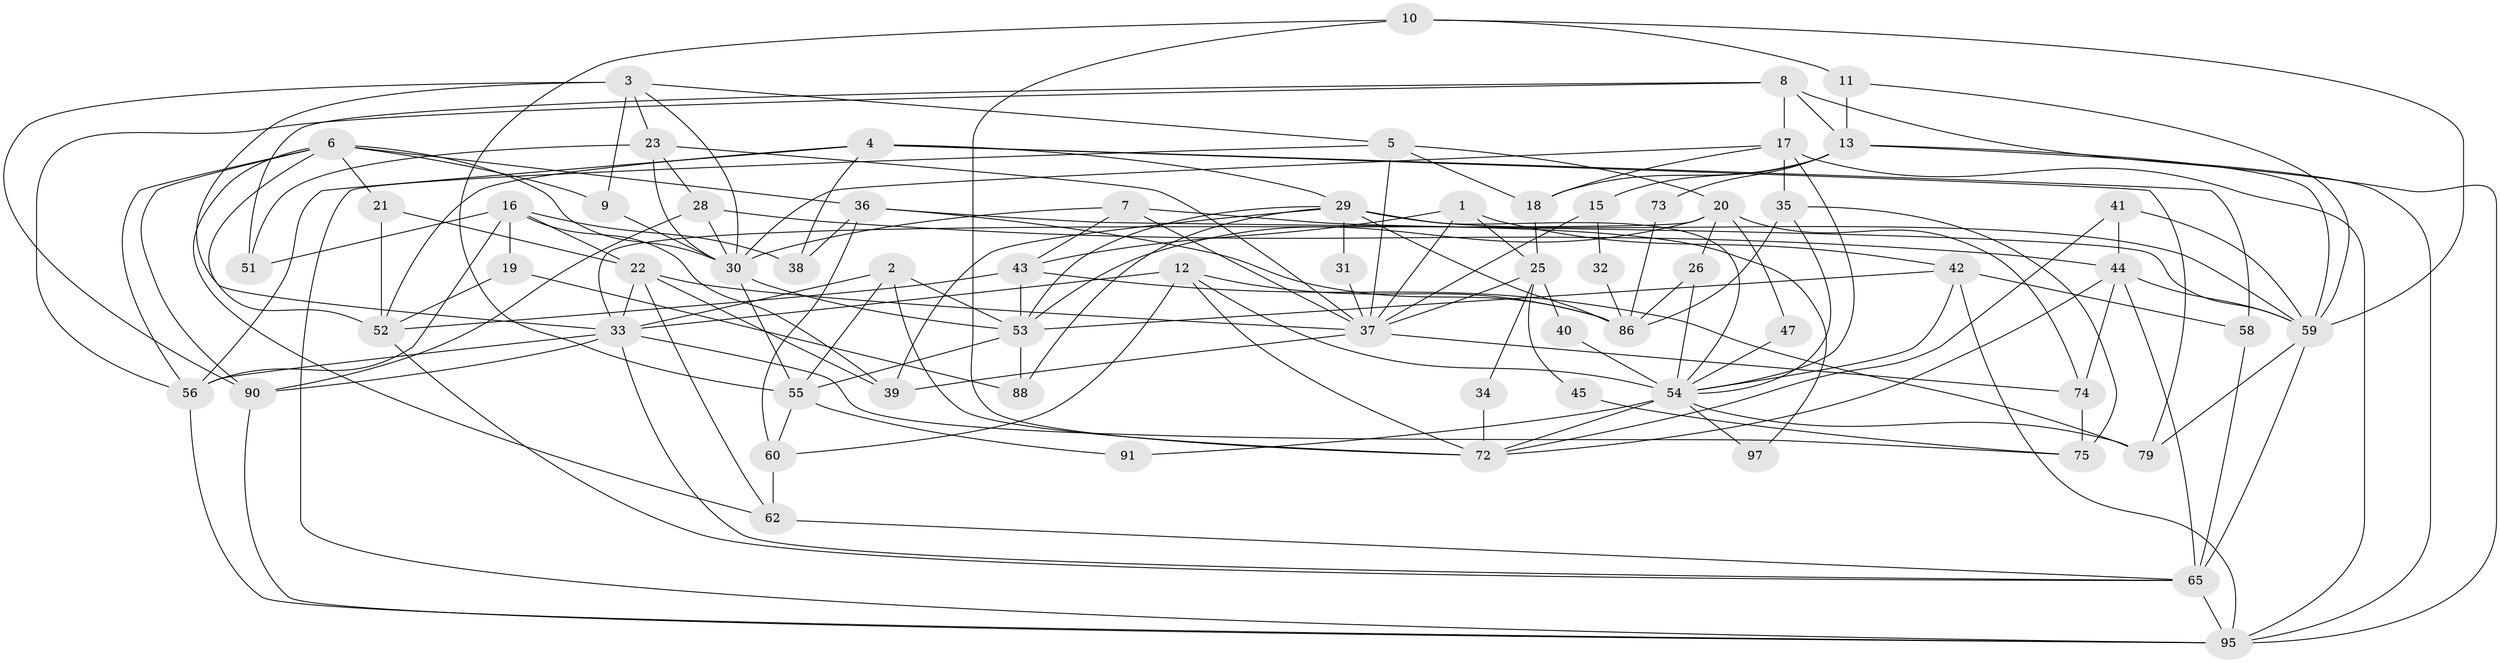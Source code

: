 // Generated by graph-tools (version 1.1) at 2025/52/02/27/25 19:52:09]
// undirected, 65 vertices, 159 edges
graph export_dot {
graph [start="1"]
  node [color=gray90,style=filled];
  1;
  2;
  3 [super="+24"];
  4 [super="+70"];
  5 [super="+92"];
  6 [super="+57"];
  7;
  8 [super="+14"];
  9;
  10;
  11;
  12 [super="+48"];
  13 [super="+83"];
  15;
  16 [super="+27"];
  17 [super="+49"];
  18;
  19;
  20 [super="+94"];
  21;
  22 [super="+68"];
  23 [super="+77"];
  25 [super="+50"];
  26;
  28;
  29 [super="+69"];
  30 [super="+87"];
  31;
  32;
  33 [super="+85"];
  34;
  35 [super="+46"];
  36 [super="+66"];
  37 [super="+80"];
  38;
  39;
  40;
  41;
  42;
  43 [super="+61"];
  44 [super="+63"];
  45;
  47;
  51;
  52 [super="+81"];
  53 [super="+64"];
  54 [super="+78"];
  55 [super="+67"];
  56 [super="+93"];
  58;
  59 [super="+71"];
  60;
  62 [super="+76"];
  65 [super="+82"];
  72 [super="+84"];
  73;
  74;
  75;
  79 [super="+98"];
  86 [super="+89"];
  88;
  90 [super="+96"];
  91;
  95;
  97;
  1 -- 42;
  1 -- 37;
  1 -- 43;
  1 -- 25;
  2 -- 72;
  2 -- 53;
  2 -- 33;
  2 -- 55;
  3 -- 30;
  3 -- 9;
  3 -- 33;
  3 -- 90;
  3 -- 5;
  3 -- 23;
  4 -- 56;
  4 -- 58;
  4 -- 29;
  4 -- 38;
  4 -- 52;
  4 -- 79;
  5 -- 95;
  5 -- 37;
  5 -- 20;
  5 -- 18;
  6 -- 9;
  6 -- 62;
  6 -- 36;
  6 -- 52;
  6 -- 21;
  6 -- 56;
  6 -- 90;
  6 -- 30;
  7 -- 37;
  7 -- 97;
  7 -- 30;
  7 -- 43;
  8 -- 13;
  8 -- 95;
  8 -- 51;
  8 -- 56;
  8 -- 17;
  9 -- 30;
  10 -- 11;
  10 -- 59;
  10 -- 72;
  10 -- 55;
  11 -- 13;
  11 -- 59;
  12 -- 33;
  12 -- 54;
  12 -- 72;
  12 -- 86;
  12 -- 60;
  13 -- 95;
  13 -- 18;
  13 -- 73;
  13 -- 59;
  13 -- 15;
  15 -- 37;
  15 -- 32;
  16 -- 51;
  16 -- 22;
  16 -- 19;
  16 -- 56;
  16 -- 38;
  16 -- 39;
  17 -- 95;
  17 -- 35 [weight=3];
  17 -- 54;
  17 -- 18;
  17 -- 30;
  18 -- 25;
  19 -- 88;
  19 -- 52;
  20 -- 26;
  20 -- 33;
  20 -- 53;
  20 -- 74;
  20 -- 47;
  21 -- 22;
  21 -- 52;
  22 -- 37;
  22 -- 62;
  22 -- 33;
  22 -- 39;
  23 -- 28;
  23 -- 51;
  23 -- 37;
  23 -- 30;
  25 -- 37;
  25 -- 34;
  25 -- 40;
  25 -- 45;
  26 -- 54;
  26 -- 86;
  28 -- 30;
  28 -- 90;
  28 -- 44;
  29 -- 39;
  29 -- 59;
  29 -- 54;
  29 -- 86;
  29 -- 88;
  29 -- 53;
  29 -- 31;
  30 -- 55;
  30 -- 53;
  31 -- 37;
  32 -- 86;
  33 -- 56;
  33 -- 75;
  33 -- 90;
  33 -- 65;
  34 -- 72;
  35 -- 86;
  35 -- 75;
  35 -- 54;
  36 -- 38;
  36 -- 60;
  36 -- 59;
  36 -- 86;
  37 -- 39;
  37 -- 74;
  40 -- 54;
  41 -- 59;
  41 -- 44;
  41 -- 72;
  42 -- 58;
  42 -- 95;
  42 -- 54;
  42 -- 53;
  43 -- 53;
  43 -- 52;
  43 -- 79;
  44 -- 74;
  44 -- 65;
  44 -- 59;
  44 -- 72;
  45 -- 75;
  47 -- 54;
  52 -- 65;
  53 -- 88;
  53 -- 55;
  54 -- 97;
  54 -- 72;
  54 -- 79;
  54 -- 91;
  55 -- 60;
  55 -- 91;
  56 -- 95;
  58 -- 65;
  59 -- 79;
  59 -- 65;
  60 -- 62 [weight=2];
  62 -- 65;
  65 -- 95;
  73 -- 86;
  74 -- 75;
  90 -- 95;
}
